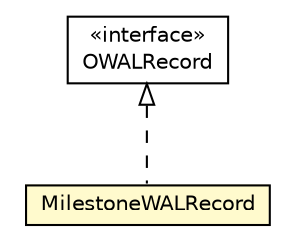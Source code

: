 #!/usr/local/bin/dot
#
# Class diagram 
# Generated by UMLGraph version R5_6-24-gf6e263 (http://www.umlgraph.org/)
#

digraph G {
	edge [fontname="Helvetica",fontsize=10,labelfontname="Helvetica",labelfontsize=10];
	node [fontname="Helvetica",fontsize=10,shape=plaintext];
	nodesep=0.25;
	ranksep=0.5;
	// com.orientechnologies.orient.core.storage.impl.local.paginated.wal.OWALRecord
	c1353913 [label=<<table title="com.orientechnologies.orient.core.storage.impl.local.paginated.wal.OWALRecord" border="0" cellborder="1" cellspacing="0" cellpadding="2" port="p" href="../OWALRecord.html">
		<tr><td><table border="0" cellspacing="0" cellpadding="1">
<tr><td align="center" balign="center"> &#171;interface&#187; </td></tr>
<tr><td align="center" balign="center"> OWALRecord </td></tr>
		</table></td></tr>
		</table>>, URL="../OWALRecord.html", fontname="Helvetica", fontcolor="black", fontsize=10.0];
	// com.orientechnologies.orient.core.storage.impl.local.paginated.wal.common.MilestoneWALRecord
	c1353939 [label=<<table title="com.orientechnologies.orient.core.storage.impl.local.paginated.wal.common.MilestoneWALRecord" border="0" cellborder="1" cellspacing="0" cellpadding="2" port="p" bgcolor="lemonChiffon" href="./MilestoneWALRecord.html">
		<tr><td><table border="0" cellspacing="0" cellpadding="1">
<tr><td align="center" balign="center"> MilestoneWALRecord </td></tr>
		</table></td></tr>
		</table>>, URL="./MilestoneWALRecord.html", fontname="Helvetica", fontcolor="black", fontsize=10.0];
	//com.orientechnologies.orient.core.storage.impl.local.paginated.wal.common.MilestoneWALRecord implements com.orientechnologies.orient.core.storage.impl.local.paginated.wal.OWALRecord
	c1353913:p -> c1353939:p [dir=back,arrowtail=empty,style=dashed];
}

